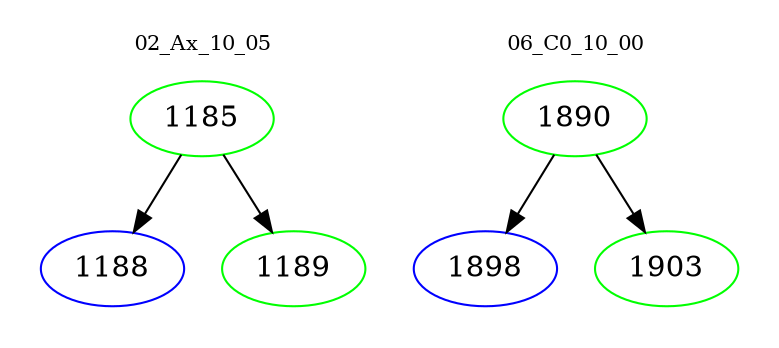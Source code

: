 digraph{
subgraph cluster_0 {
color = white
label = "02_Ax_10_05";
fontsize=10;
T0_1185 [label="1185", color="green"]
T0_1185 -> T0_1188 [color="black"]
T0_1188 [label="1188", color="blue"]
T0_1185 -> T0_1189 [color="black"]
T0_1189 [label="1189", color="green"]
}
subgraph cluster_1 {
color = white
label = "06_C0_10_00";
fontsize=10;
T1_1890 [label="1890", color="green"]
T1_1890 -> T1_1898 [color="black"]
T1_1898 [label="1898", color="blue"]
T1_1890 -> T1_1903 [color="black"]
T1_1903 [label="1903", color="green"]
}
}

